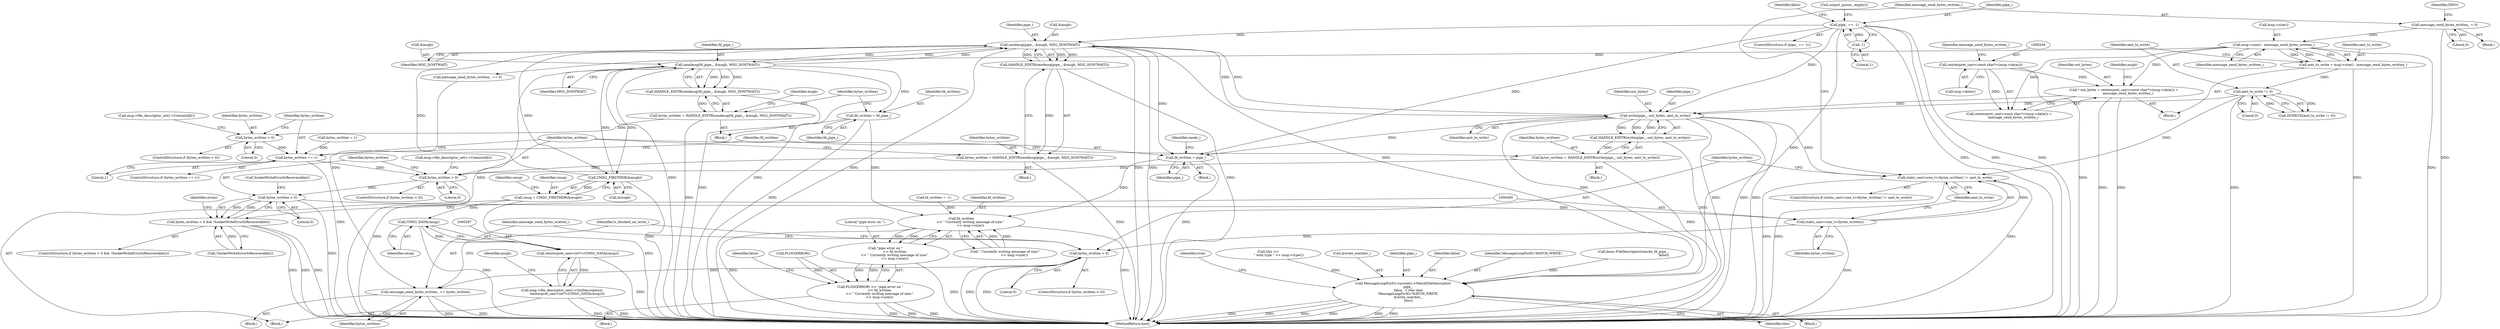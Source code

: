 digraph "0_Chrome_aac449e7154720b895ff1e7f3497c2ce95ae1a5a_0@API" {
"1000411" [label="(Call,sendmsg(pipe_, &msgh, MSG_DONTWAIT))"];
"1000402" [label="(Call,write(pipe_, out_bytes, amt_to_write))"];
"1000411" [label="(Call,sendmsg(pipe_, &msgh, MSG_DONTWAIT))"];
"1000121" [label="(Call,pipe_ == -1)"];
"1000123" [label="(Call,-1)"];
"1000341" [label="(Call,sendmsg(fd_pipe_, &msgh, MSG_DONTWAIT))"];
"1000273" [label="(Call,CMSG_FIRSTHDR(&msgh))"];
"1000200" [label="(Call,* out_bytes = reinterpret_cast<const char*>(msg->data()) +\n        message_send_bytes_written_)"];
"1000203" [label="(Call,reinterpret_cast<const char*>(msg->data()))"];
"1000192" [label="(Call,msg->size() - message_send_bytes_written_)"];
"1000486" [label="(Call,message_send_bytes_written_ = 0)"];
"1000196" [label="(Call,amt_to_write != 0)"];
"1000190" [label="(Call,amt_to_write = msg->size() - message_send_bytes_written_)"];
"1000271" [label="(Call,cmsg = CMSG_FIRSTHDR(&msgh))"];
"1000298" [label="(Call,CMSG_DATA(cmsg))"];
"1000296" [label="(Call,reinterpret_cast<int*>(CMSG_DATA(cmsg)))"];
"1000295" [label="(Call,msg->file_descriptor_set()->GetDescriptors(\n          reinterpret_cast<int*>(CMSG_DATA(cmsg))))"];
"1000335" [label="(Call,fd_written = fd_pipe_)"];
"1000450" [label="(Call,fd_written\n                  << \" Currently writing message of size:\"\n                  << msg->size())"];
"1000448" [label="(Call,\"pipe error on \"\n                  << fd_written\n                  << \" Currently writing message of size:\"\n                  << msg->size())"];
"1000445" [label="(Call,PLOG(ERROR) << \"pipe error on \"\n                  << fd_written\n                  << \" Currently writing message of size:\"\n                  << msg->size())"];
"1000340" [label="(Call,HANDLE_EINTR(sendmsg(fd_pipe_, &msgh, MSG_DONTWAIT)))"];
"1000338" [label="(Call,bytes_written = HANDLE_EINTR(sendmsg(fd_pipe_, &msgh, MSG_DONTWAIT)))"];
"1000358" [label="(Call,bytes_written > 0)"];
"1000364" [label="(Call,bytes_written == 1)"];
"1000417" [label="(Call,bytes_written > 0)"];
"1000423" [label="(Call,bytes_written < 0)"];
"1000422" [label="(Call,bytes_written < 0 && !SocketWriteErrorIsRecoverable())"];
"1000459" [label="(Call,static_cast<size_t>(bytes_written))"];
"1000458" [label="(Call,static_cast<size_t>(bytes_written) != amt_to_write)"];
"1000465" [label="(Call,bytes_written > 0)"];
"1000469" [label="(Call,message_send_bytes_written_ += bytes_written)"];
"1000368" [label="(Call,fd_written = pipe_)"];
"1000401" [label="(Call,HANDLE_EINTR(write(pipe_, out_bytes, amt_to_write)))"];
"1000399" [label="(Call,bytes_written = HANDLE_EINTR(write(pipe_, out_bytes, amt_to_write)))"];
"1000475" [label="(Call,MessageLoopForIO::current()->WatchFileDescriptor(\n          pipe_,\n          false,  // One shot\n          MessageLoopForIO::WATCH_WRITE,\n          &write_watcher_,\n          this))"];
"1000410" [label="(Call,HANDLE_EINTR(sendmsg(pipe_, &msgh, MSG_DONTWAIT)))"];
"1000408" [label="(Call,bytes_written = HANDLE_EINTR(sendmsg(pipe_, &msgh, MSG_DONTWAIT)))"];
"1000362" [label="(Call,msg->file_descriptor_set()->CommitAll())"];
"1000198" [label="(Literal,0)"];
"1000402" [label="(Call,write(pipe_, out_bytes, amt_to_write))"];
"1000473" [label="(Identifier,is_blocked_on_write_)"];
"1000209" [label="(Identifier,msgh)"];
"1000478" [label="(Identifier,MessageLoopForIO::WATCH_WRITE)"];
"1000295" [label="(Call,msg->file_descriptor_set()->GetDescriptors(\n          reinterpret_cast<int*>(CMSG_DATA(cmsg))))"];
"1000338" [label="(Call,bytes_written = HANDLE_EINTR(sendmsg(fd_pipe_, &msgh, MSG_DONTWAIT)))"];
"1000463" [label="(Block,)"];
"1000190" [label="(Call,amt_to_write = msg->size() - message_send_bytes_written_)"];
"1000195" [label="(Call,DCHECK(amt_to_write != 0))"];
"1000416" [label="(ControlStructure,if (bytes_written > 0))"];
"1000365" [label="(Identifier,bytes_written)"];
"1000337" [label="(Identifier,fd_pipe_)"];
"1000348" [label="(Identifier,msgh)"];
"1000205" [label="(Call,msg->data())"];
"1000449" [label="(Literal,\"pipe error on \")"];
"1000241" [label="(Block,)"];
"1000120" [label="(ControlStructure,if (pipe_ == -1))"];
"1000345" [label="(Identifier,MSG_DONTWAIT)"];
"1000445" [label="(Call,PLOG(ERROR) << \"pipe error on \"\n                  << fd_written\n                  << \" Currently writing message of size:\"\n                  << msg->size())"];
"1000488" [label="(Literal,0)"];
"1000469" [label="(Call,message_send_bytes_written_ += bytes_written)"];
"1000272" [label="(Identifier,cmsg)"];
"1000178" [label="(Call,base::FileDescriptor(remote_fd_pipe_,\n                                                           false))"];
"1000363" [label="(ControlStructure,if (bytes_written == 1))"];
"1000415" [label="(Identifier,MSG_DONTWAIT)"];
"1000236" [label="(Call,message_send_bytes_written_ == 0)"];
"1000457" [label="(ControlStructure,if (static_cast<size_t>(bytes_written) != amt_to_write))"];
"1000431" [label="(Identifier,errno)"];
"1000486" [label="(Call,message_send_bytes_written_ = 0)"];
"1000451" [label="(Identifier,fd_written)"];
"1000468" [label="(Block,)"];
"1000404" [label="(Identifier,out_bytes)"];
"1000487" [label="(Identifier,message_send_bytes_written_)"];
"1000399" [label="(Call,bytes_written = HANDLE_EINTR(write(pipe_, out_bytes, amt_to_write)))"];
"1000466" [label="(Identifier,bytes_written)"];
"1000123" [label="(Call,-1)"];
"1000410" [label="(Call,HANDLE_EINTR(sendmsg(pipe_, &msgh, MSG_DONTWAIT)))"];
"1000230" [label="(Call,fd_written = -1)"];
"1000273" [label="(Call,CMSG_FIRSTHDR(&msgh))"];
"1000507" [label="(MethodReturn,bool)"];
"1000412" [label="(Identifier,pipe_)"];
"1000407" [label="(Block,)"];
"1000274" [label="(Call,&msgh)"];
"1000206" [label="(Identifier,message_send_bytes_written_)"];
"1000470" [label="(Identifier,message_send_bytes_written_)"];
"1000485" [label="(Block,)"];
"1000369" [label="(Identifier,fd_written)"];
"1000483" [label="(Identifier,true)"];
"1000467" [label="(Literal,0)"];
"1000456" [label="(Identifier,false)"];
"1000200" [label="(Call,* out_bytes = reinterpret_cast<const char*>(msg->data()) +\n        message_send_bytes_written_)"];
"1000405" [label="(Identifier,amt_to_write)"];
"1000419" [label="(Literal,0)"];
"1000296" [label="(Call,reinterpret_cast<int*>(CMSG_DATA(cmsg)))"];
"1000459" [label="(Call,static_cast<size_t>(bytes_written))"];
"1000462" [label="(Identifier,amt_to_write)"];
"1000196" [label="(Call,amt_to_write != 0)"];
"1000201" [label="(Identifier,out_bytes)"];
"1000298" [label="(Call,CMSG_DATA(cmsg))"];
"1000458" [label="(Call,static_cast<size_t>(bytes_written) != amt_to_write)"];
"1000417" [label="(Call,bytes_written > 0)"];
"1000226" [label="(Call,bytes_written = 1)"];
"1000299" [label="(Identifier,cmsg)"];
"1000302" [label="(Identifier,msgh)"];
"1000418" [label="(Identifier,bytes_written)"];
"1000421" [label="(ControlStructure,if (bytes_written < 0 && !SocketWriteErrorIsRecoverable()))"];
"1000409" [label="(Identifier,bytes_written)"];
"1000131" [label="(Block,)"];
"1000127" [label="(Identifier,false)"];
"1000271" [label="(Call,cmsg = CMSG_FIRSTHDR(&msgh))"];
"1000403" [label="(Identifier,pipe_)"];
"1000481" [label="(Identifier,this)"];
"1000461" [label="(Identifier,bytes_written)"];
"1000464" [label="(ControlStructure,if (bytes_written > 0))"];
"1000357" [label="(ControlStructure,if (bytes_written > 0))"];
"1000401" [label="(Call,HANDLE_EINTR(write(pipe_, out_bytes, amt_to_write)))"];
"1000374" [label="(Identifier,mode_)"];
"1000422" [label="(Call,bytes_written < 0 && !SocketWriteErrorIsRecoverable())"];
"1000427" [label="(Call,SocketWriteErrorIsRecoverable())"];
"1000408" [label="(Call,bytes_written = HANDLE_EINTR(sendmsg(pipe_, &msgh, MSG_DONTWAIT)))"];
"1000452" [label="(Call,\" Currently writing message of size:\"\n                  << msg->size())"];
"1000121" [label="(Call,pipe_ == -1)"];
"1000203" [label="(Call,reinterpret_cast<const char*>(msg->data()))"];
"1000450" [label="(Call,fd_written\n                  << \" Currently writing message of size:\"\n                  << msg->size())"];
"1000428" [label="(Block,)"];
"1000411" [label="(Call,sendmsg(pipe_, &msgh, MSG_DONTWAIT))"];
"1000359" [label="(Identifier,bytes_written)"];
"1000423" [label="(Call,bytes_written < 0)"];
"1000130" [label="(Call,output_queue_.empty())"];
"1000465" [label="(Call,bytes_written > 0)"];
"1000202" [label="(Call,reinterpret_cast<const char*>(msg->data()) +\n        message_send_bytes_written_)"];
"1000425" [label="(Literal,0)"];
"1000368" [label="(Call,fd_written = pipe_)"];
"1000400" [label="(Identifier,bytes_written)"];
"1000191" [label="(Identifier,amt_to_write)"];
"1000364" [label="(Call,bytes_written == 1)"];
"1000335" [label="(Call,fd_written = fd_pipe_)"];
"1000498" [label="(Call,this <<\n                    \" with type \" << msg->type())"];
"1000339" [label="(Identifier,bytes_written)"];
"1000367" [label="(Block,)"];
"1000424" [label="(Identifier,bytes_written)"];
"1000413" [label="(Call,&msgh)"];
"1000471" [label="(Identifier,bytes_written)"];
"1000475" [label="(Call,MessageLoopForIO::current()->WatchFileDescriptor(\n          pipe_,\n          false,  // One shot\n          MessageLoopForIO::WATCH_WRITE,\n          &write_watcher_,\n          this))"];
"1000358" [label="(Call,bytes_written > 0)"];
"1000479" [label="(Call,&write_watcher_)"];
"1000370" [label="(Identifier,pipe_)"];
"1000342" [label="(Identifier,fd_pipe_)"];
"1000366" [label="(Literal,1)"];
"1000197" [label="(Identifier,amt_to_write)"];
"1000278" [label="(Identifier,cmsg)"];
"1000194" [label="(Identifier,message_send_bytes_written_)"];
"1000420" [label="(Call,msg->file_descriptor_set()->CommitAll())"];
"1000446" [label="(Call,PLOG(ERROR))"];
"1000124" [label="(Literal,1)"];
"1000193" [label="(Call,msg->size())"];
"1000491" [label="(Identifier,INFO)"];
"1000341" [label="(Call,sendmsg(fd_pipe_, &msgh, MSG_DONTWAIT))"];
"1000122" [label="(Identifier,pipe_)"];
"1000476" [label="(Identifier,pipe_)"];
"1000340" [label="(Call,HANDLE_EINTR(sendmsg(fd_pipe_, &msgh, MSG_DONTWAIT)))"];
"1000343" [label="(Call,&msgh)"];
"1000192" [label="(Call,msg->size() - message_send_bytes_written_)"];
"1000360" [label="(Literal,0)"];
"1000426" [label="(Call,!SocketWriteErrorIsRecoverable())"];
"1000448" [label="(Call,\"pipe error on \"\n                  << fd_written\n                  << \" Currently writing message of size:\"\n                  << msg->size())"];
"1000477" [label="(Identifier,false)"];
"1000398" [label="(Block,)"];
"1000325" [label="(Block,)"];
"1000336" [label="(Identifier,fd_written)"];
"1000411" -> "1000410"  [label="AST: "];
"1000411" -> "1000415"  [label="CFG: "];
"1000412" -> "1000411"  [label="AST: "];
"1000413" -> "1000411"  [label="AST: "];
"1000415" -> "1000411"  [label="AST: "];
"1000410" -> "1000411"  [label="CFG: "];
"1000411" -> "1000507"  [label="DDG: "];
"1000411" -> "1000507"  [label="DDG: "];
"1000411" -> "1000507"  [label="DDG: "];
"1000411" -> "1000273"  [label="DDG: "];
"1000411" -> "1000341"  [label="DDG: "];
"1000411" -> "1000368"  [label="DDG: "];
"1000411" -> "1000402"  [label="DDG: "];
"1000411" -> "1000410"  [label="DDG: "];
"1000411" -> "1000410"  [label="DDG: "];
"1000411" -> "1000410"  [label="DDG: "];
"1000402" -> "1000411"  [label="DDG: "];
"1000121" -> "1000411"  [label="DDG: "];
"1000341" -> "1000411"  [label="DDG: "];
"1000341" -> "1000411"  [label="DDG: "];
"1000273" -> "1000411"  [label="DDG: "];
"1000411" -> "1000475"  [label="DDG: "];
"1000402" -> "1000401"  [label="AST: "];
"1000402" -> "1000405"  [label="CFG: "];
"1000403" -> "1000402"  [label="AST: "];
"1000404" -> "1000402"  [label="AST: "];
"1000405" -> "1000402"  [label="AST: "];
"1000401" -> "1000402"  [label="CFG: "];
"1000402" -> "1000507"  [label="DDG: "];
"1000402" -> "1000507"  [label="DDG: "];
"1000402" -> "1000507"  [label="DDG: "];
"1000402" -> "1000368"  [label="DDG: "];
"1000402" -> "1000401"  [label="DDG: "];
"1000402" -> "1000401"  [label="DDG: "];
"1000402" -> "1000401"  [label="DDG: "];
"1000121" -> "1000402"  [label="DDG: "];
"1000200" -> "1000402"  [label="DDG: "];
"1000196" -> "1000402"  [label="DDG: "];
"1000402" -> "1000458"  [label="DDG: "];
"1000402" -> "1000475"  [label="DDG: "];
"1000121" -> "1000120"  [label="AST: "];
"1000121" -> "1000123"  [label="CFG: "];
"1000122" -> "1000121"  [label="AST: "];
"1000123" -> "1000121"  [label="AST: "];
"1000127" -> "1000121"  [label="CFG: "];
"1000130" -> "1000121"  [label="CFG: "];
"1000121" -> "1000507"  [label="DDG: "];
"1000121" -> "1000507"  [label="DDG: "];
"1000121" -> "1000507"  [label="DDG: "];
"1000123" -> "1000121"  [label="DDG: "];
"1000121" -> "1000368"  [label="DDG: "];
"1000121" -> "1000475"  [label="DDG: "];
"1000123" -> "1000124"  [label="CFG: "];
"1000124" -> "1000123"  [label="AST: "];
"1000341" -> "1000340"  [label="AST: "];
"1000341" -> "1000345"  [label="CFG: "];
"1000342" -> "1000341"  [label="AST: "];
"1000343" -> "1000341"  [label="AST: "];
"1000345" -> "1000341"  [label="AST: "];
"1000340" -> "1000341"  [label="CFG: "];
"1000341" -> "1000507"  [label="DDG: "];
"1000341" -> "1000507"  [label="DDG: "];
"1000341" -> "1000507"  [label="DDG: "];
"1000341" -> "1000273"  [label="DDG: "];
"1000341" -> "1000335"  [label="DDG: "];
"1000341" -> "1000340"  [label="DDG: "];
"1000341" -> "1000340"  [label="DDG: "];
"1000341" -> "1000340"  [label="DDG: "];
"1000273" -> "1000341"  [label="DDG: "];
"1000273" -> "1000271"  [label="AST: "];
"1000273" -> "1000274"  [label="CFG: "];
"1000274" -> "1000273"  [label="AST: "];
"1000271" -> "1000273"  [label="CFG: "];
"1000273" -> "1000507"  [label="DDG: "];
"1000273" -> "1000271"  [label="DDG: "];
"1000200" -> "1000131"  [label="AST: "];
"1000200" -> "1000202"  [label="CFG: "];
"1000201" -> "1000200"  [label="AST: "];
"1000202" -> "1000200"  [label="AST: "];
"1000209" -> "1000200"  [label="CFG: "];
"1000200" -> "1000507"  [label="DDG: "];
"1000200" -> "1000507"  [label="DDG: "];
"1000203" -> "1000200"  [label="DDG: "];
"1000192" -> "1000200"  [label="DDG: "];
"1000203" -> "1000202"  [label="AST: "];
"1000203" -> "1000205"  [label="CFG: "];
"1000204" -> "1000203"  [label="AST: "];
"1000205" -> "1000203"  [label="AST: "];
"1000206" -> "1000203"  [label="CFG: "];
"1000203" -> "1000507"  [label="DDG: "];
"1000203" -> "1000202"  [label="DDG: "];
"1000192" -> "1000190"  [label="AST: "];
"1000192" -> "1000194"  [label="CFG: "];
"1000193" -> "1000192"  [label="AST: "];
"1000194" -> "1000192"  [label="AST: "];
"1000190" -> "1000192"  [label="CFG: "];
"1000192" -> "1000507"  [label="DDG: "];
"1000192" -> "1000190"  [label="DDG: "];
"1000192" -> "1000190"  [label="DDG: "];
"1000486" -> "1000192"  [label="DDG: "];
"1000192" -> "1000202"  [label="DDG: "];
"1000192" -> "1000236"  [label="DDG: "];
"1000486" -> "1000485"  [label="AST: "];
"1000486" -> "1000488"  [label="CFG: "];
"1000487" -> "1000486"  [label="AST: "];
"1000488" -> "1000486"  [label="AST: "];
"1000491" -> "1000486"  [label="CFG: "];
"1000486" -> "1000507"  [label="DDG: "];
"1000196" -> "1000195"  [label="AST: "];
"1000196" -> "1000198"  [label="CFG: "];
"1000197" -> "1000196"  [label="AST: "];
"1000198" -> "1000196"  [label="AST: "];
"1000195" -> "1000196"  [label="CFG: "];
"1000196" -> "1000507"  [label="DDG: "];
"1000196" -> "1000195"  [label="DDG: "];
"1000196" -> "1000195"  [label="DDG: "];
"1000190" -> "1000196"  [label="DDG: "];
"1000196" -> "1000458"  [label="DDG: "];
"1000190" -> "1000131"  [label="AST: "];
"1000191" -> "1000190"  [label="AST: "];
"1000197" -> "1000190"  [label="CFG: "];
"1000190" -> "1000507"  [label="DDG: "];
"1000271" -> "1000241"  [label="AST: "];
"1000272" -> "1000271"  [label="AST: "];
"1000278" -> "1000271"  [label="CFG: "];
"1000271" -> "1000507"  [label="DDG: "];
"1000271" -> "1000298"  [label="DDG: "];
"1000298" -> "1000296"  [label="AST: "];
"1000298" -> "1000299"  [label="CFG: "];
"1000299" -> "1000298"  [label="AST: "];
"1000296" -> "1000298"  [label="CFG: "];
"1000298" -> "1000507"  [label="DDG: "];
"1000298" -> "1000296"  [label="DDG: "];
"1000296" -> "1000295"  [label="AST: "];
"1000297" -> "1000296"  [label="AST: "];
"1000295" -> "1000296"  [label="CFG: "];
"1000296" -> "1000507"  [label="DDG: "];
"1000296" -> "1000295"  [label="DDG: "];
"1000295" -> "1000241"  [label="AST: "];
"1000302" -> "1000295"  [label="CFG: "];
"1000295" -> "1000507"  [label="DDG: "];
"1000295" -> "1000507"  [label="DDG: "];
"1000335" -> "1000325"  [label="AST: "];
"1000335" -> "1000337"  [label="CFG: "];
"1000336" -> "1000335"  [label="AST: "];
"1000337" -> "1000335"  [label="AST: "];
"1000339" -> "1000335"  [label="CFG: "];
"1000335" -> "1000507"  [label="DDG: "];
"1000335" -> "1000450"  [label="DDG: "];
"1000450" -> "1000448"  [label="AST: "];
"1000450" -> "1000452"  [label="CFG: "];
"1000451" -> "1000450"  [label="AST: "];
"1000452" -> "1000450"  [label="AST: "];
"1000448" -> "1000450"  [label="CFG: "];
"1000450" -> "1000507"  [label="DDG: "];
"1000450" -> "1000507"  [label="DDG: "];
"1000450" -> "1000448"  [label="DDG: "];
"1000450" -> "1000448"  [label="DDG: "];
"1000368" -> "1000450"  [label="DDG: "];
"1000230" -> "1000450"  [label="DDG: "];
"1000452" -> "1000450"  [label="DDG: "];
"1000452" -> "1000450"  [label="DDG: "];
"1000448" -> "1000445"  [label="AST: "];
"1000449" -> "1000448"  [label="AST: "];
"1000445" -> "1000448"  [label="CFG: "];
"1000448" -> "1000507"  [label="DDG: "];
"1000448" -> "1000445"  [label="DDG: "];
"1000448" -> "1000445"  [label="DDG: "];
"1000445" -> "1000428"  [label="AST: "];
"1000446" -> "1000445"  [label="AST: "];
"1000456" -> "1000445"  [label="CFG: "];
"1000445" -> "1000507"  [label="DDG: "];
"1000445" -> "1000507"  [label="DDG: "];
"1000445" -> "1000507"  [label="DDG: "];
"1000446" -> "1000445"  [label="DDG: "];
"1000340" -> "1000338"  [label="AST: "];
"1000338" -> "1000340"  [label="CFG: "];
"1000340" -> "1000507"  [label="DDG: "];
"1000340" -> "1000338"  [label="DDG: "];
"1000338" -> "1000325"  [label="AST: "];
"1000339" -> "1000338"  [label="AST: "];
"1000348" -> "1000338"  [label="CFG: "];
"1000338" -> "1000507"  [label="DDG: "];
"1000338" -> "1000358"  [label="DDG: "];
"1000358" -> "1000357"  [label="AST: "];
"1000358" -> "1000360"  [label="CFG: "];
"1000359" -> "1000358"  [label="AST: "];
"1000360" -> "1000358"  [label="AST: "];
"1000362" -> "1000358"  [label="CFG: "];
"1000365" -> "1000358"  [label="CFG: "];
"1000358" -> "1000364"  [label="DDG: "];
"1000364" -> "1000363"  [label="AST: "];
"1000364" -> "1000366"  [label="CFG: "];
"1000365" -> "1000364"  [label="AST: "];
"1000366" -> "1000364"  [label="AST: "];
"1000369" -> "1000364"  [label="CFG: "];
"1000418" -> "1000364"  [label="CFG: "];
"1000364" -> "1000507"  [label="DDG: "];
"1000226" -> "1000364"  [label="DDG: "];
"1000364" -> "1000417"  [label="DDG: "];
"1000417" -> "1000416"  [label="AST: "];
"1000417" -> "1000419"  [label="CFG: "];
"1000418" -> "1000417"  [label="AST: "];
"1000419" -> "1000417"  [label="AST: "];
"1000420" -> "1000417"  [label="CFG: "];
"1000424" -> "1000417"  [label="CFG: "];
"1000417" -> "1000507"  [label="DDG: "];
"1000408" -> "1000417"  [label="DDG: "];
"1000399" -> "1000417"  [label="DDG: "];
"1000417" -> "1000423"  [label="DDG: "];
"1000423" -> "1000422"  [label="AST: "];
"1000423" -> "1000425"  [label="CFG: "];
"1000424" -> "1000423"  [label="AST: "];
"1000425" -> "1000423"  [label="AST: "];
"1000427" -> "1000423"  [label="CFG: "];
"1000422" -> "1000423"  [label="CFG: "];
"1000423" -> "1000507"  [label="DDG: "];
"1000423" -> "1000422"  [label="DDG: "];
"1000423" -> "1000422"  [label="DDG: "];
"1000423" -> "1000459"  [label="DDG: "];
"1000422" -> "1000421"  [label="AST: "];
"1000422" -> "1000426"  [label="CFG: "];
"1000426" -> "1000422"  [label="AST: "];
"1000431" -> "1000422"  [label="CFG: "];
"1000460" -> "1000422"  [label="CFG: "];
"1000422" -> "1000507"  [label="DDG: "];
"1000422" -> "1000507"  [label="DDG: "];
"1000422" -> "1000507"  [label="DDG: "];
"1000426" -> "1000422"  [label="DDG: "];
"1000459" -> "1000458"  [label="AST: "];
"1000459" -> "1000461"  [label="CFG: "];
"1000460" -> "1000459"  [label="AST: "];
"1000461" -> "1000459"  [label="AST: "];
"1000462" -> "1000459"  [label="CFG: "];
"1000459" -> "1000507"  [label="DDG: "];
"1000459" -> "1000458"  [label="DDG: "];
"1000459" -> "1000465"  [label="DDG: "];
"1000458" -> "1000457"  [label="AST: "];
"1000458" -> "1000462"  [label="CFG: "];
"1000462" -> "1000458"  [label="AST: "];
"1000466" -> "1000458"  [label="CFG: "];
"1000487" -> "1000458"  [label="CFG: "];
"1000458" -> "1000507"  [label="DDG: "];
"1000458" -> "1000507"  [label="DDG: "];
"1000458" -> "1000507"  [label="DDG: "];
"1000465" -> "1000464"  [label="AST: "];
"1000465" -> "1000467"  [label="CFG: "];
"1000466" -> "1000465"  [label="AST: "];
"1000467" -> "1000465"  [label="AST: "];
"1000470" -> "1000465"  [label="CFG: "];
"1000473" -> "1000465"  [label="CFG: "];
"1000465" -> "1000507"  [label="DDG: "];
"1000465" -> "1000507"  [label="DDG: "];
"1000465" -> "1000469"  [label="DDG: "];
"1000469" -> "1000468"  [label="AST: "];
"1000469" -> "1000471"  [label="CFG: "];
"1000470" -> "1000469"  [label="AST: "];
"1000471" -> "1000469"  [label="AST: "];
"1000473" -> "1000469"  [label="CFG: "];
"1000469" -> "1000507"  [label="DDG: "];
"1000469" -> "1000507"  [label="DDG: "];
"1000236" -> "1000469"  [label="DDG: "];
"1000368" -> "1000367"  [label="AST: "];
"1000368" -> "1000370"  [label="CFG: "];
"1000369" -> "1000368"  [label="AST: "];
"1000370" -> "1000368"  [label="AST: "];
"1000374" -> "1000368"  [label="CFG: "];
"1000368" -> "1000507"  [label="DDG: "];
"1000401" -> "1000399"  [label="AST: "];
"1000399" -> "1000401"  [label="CFG: "];
"1000401" -> "1000507"  [label="DDG: "];
"1000401" -> "1000399"  [label="DDG: "];
"1000399" -> "1000398"  [label="AST: "];
"1000400" -> "1000399"  [label="AST: "];
"1000418" -> "1000399"  [label="CFG: "];
"1000399" -> "1000507"  [label="DDG: "];
"1000475" -> "1000463"  [label="AST: "];
"1000475" -> "1000481"  [label="CFG: "];
"1000476" -> "1000475"  [label="AST: "];
"1000477" -> "1000475"  [label="AST: "];
"1000478" -> "1000475"  [label="AST: "];
"1000479" -> "1000475"  [label="AST: "];
"1000481" -> "1000475"  [label="AST: "];
"1000483" -> "1000475"  [label="CFG: "];
"1000475" -> "1000507"  [label="DDG: "];
"1000475" -> "1000507"  [label="DDG: "];
"1000475" -> "1000507"  [label="DDG: "];
"1000475" -> "1000507"  [label="DDG: "];
"1000475" -> "1000507"  [label="DDG: "];
"1000475" -> "1000507"  [label="DDG: "];
"1000178" -> "1000475"  [label="DDG: "];
"1000498" -> "1000475"  [label="DDG: "];
"1000410" -> "1000408"  [label="AST: "];
"1000408" -> "1000410"  [label="CFG: "];
"1000410" -> "1000507"  [label="DDG: "];
"1000410" -> "1000408"  [label="DDG: "];
"1000408" -> "1000407"  [label="AST: "];
"1000409" -> "1000408"  [label="AST: "];
"1000418" -> "1000408"  [label="CFG: "];
"1000408" -> "1000507"  [label="DDG: "];
}
